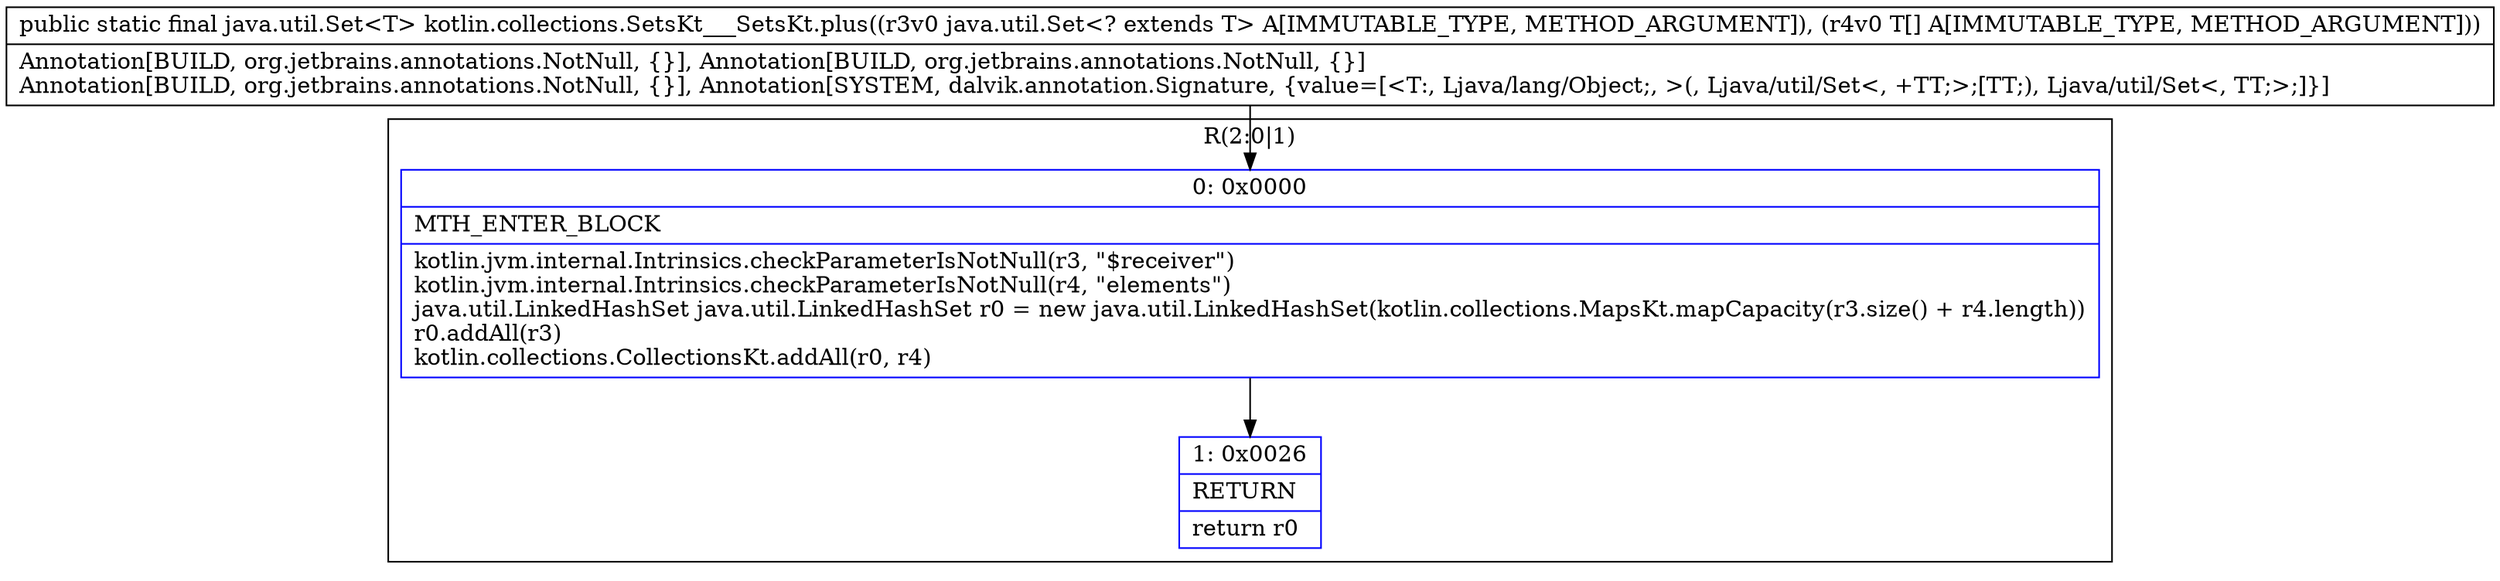 digraph "CFG forkotlin.collections.SetsKt___SetsKt.plus(Ljava\/util\/Set;[Ljava\/lang\/Object;)Ljava\/util\/Set;" {
subgraph cluster_Region_1356006449 {
label = "R(2:0|1)";
node [shape=record,color=blue];
Node_0 [shape=record,label="{0\:\ 0x0000|MTH_ENTER_BLOCK\l|kotlin.jvm.internal.Intrinsics.checkParameterIsNotNull(r3, \"$receiver\")\lkotlin.jvm.internal.Intrinsics.checkParameterIsNotNull(r4, \"elements\")\ljava.util.LinkedHashSet java.util.LinkedHashSet r0 = new java.util.LinkedHashSet(kotlin.collections.MapsKt.mapCapacity(r3.size() + r4.length))\lr0.addAll(r3)\lkotlin.collections.CollectionsKt.addAll(r0, r4)\l}"];
Node_1 [shape=record,label="{1\:\ 0x0026|RETURN\l|return r0\l}"];
}
MethodNode[shape=record,label="{public static final java.util.Set\<T\> kotlin.collections.SetsKt___SetsKt.plus((r3v0 java.util.Set\<? extends T\> A[IMMUTABLE_TYPE, METHOD_ARGUMENT]), (r4v0 T[] A[IMMUTABLE_TYPE, METHOD_ARGUMENT]))  | Annotation[BUILD, org.jetbrains.annotations.NotNull, \{\}], Annotation[BUILD, org.jetbrains.annotations.NotNull, \{\}]\lAnnotation[BUILD, org.jetbrains.annotations.NotNull, \{\}], Annotation[SYSTEM, dalvik.annotation.Signature, \{value=[\<T:, Ljava\/lang\/Object;, \>(, Ljava\/util\/Set\<, +TT;\>;[TT;), Ljava\/util\/Set\<, TT;\>;]\}]\l}"];
MethodNode -> Node_0;
Node_0 -> Node_1;
}

